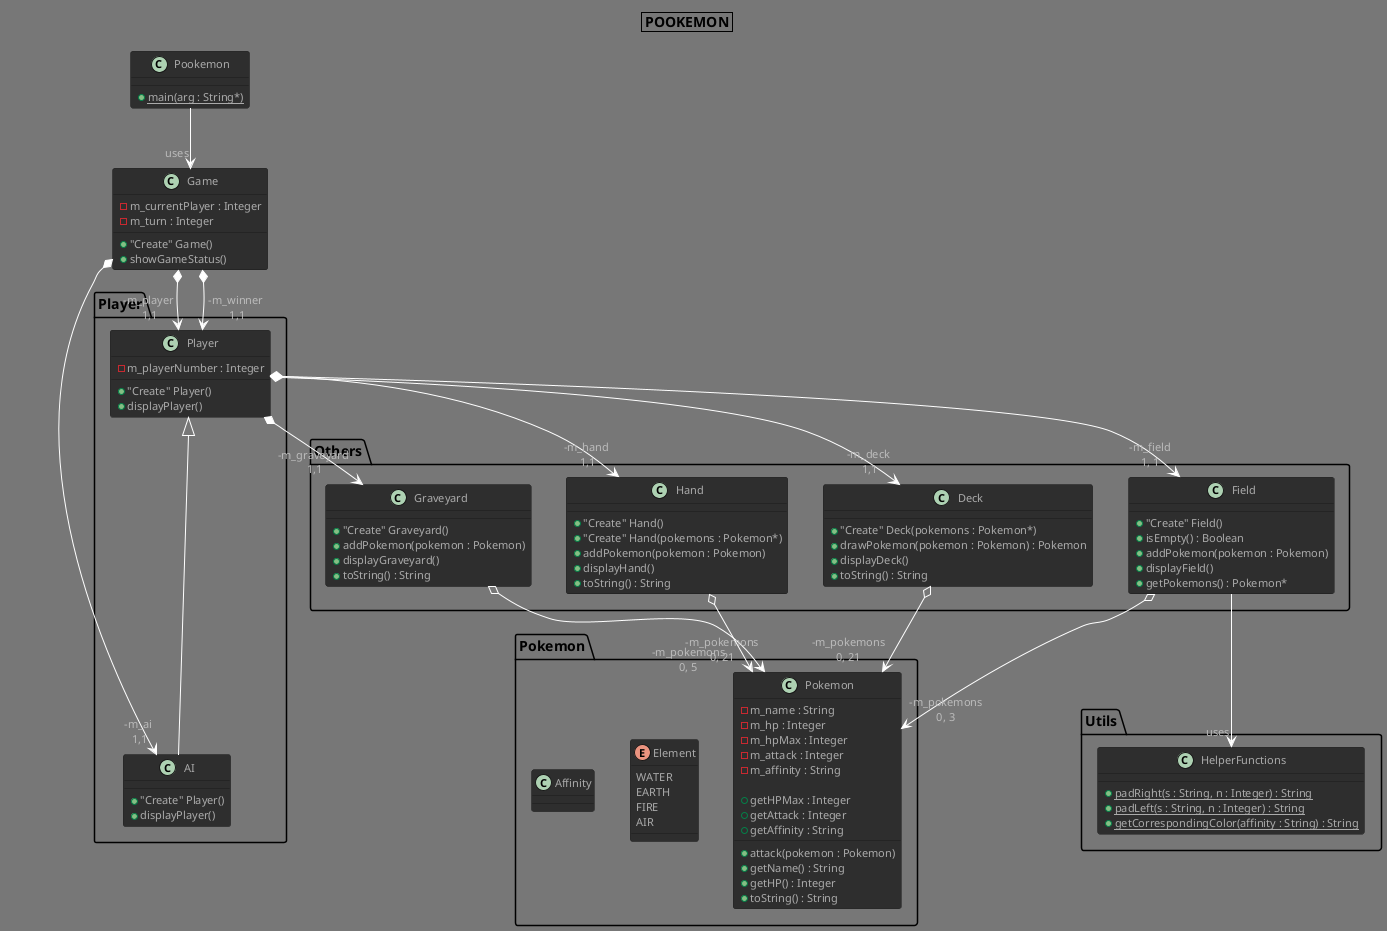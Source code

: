 @startuml POOKEMON
!theme reddress-darkgreen
title | POOKEMON |
top to bottom direction

package Others
{
    class Deck 
    {
        + "Create" Deck(pokemons : Pokemon*)
        + drawPokemon(pokemon : Pokemon) : Pokemon
        + displayDeck()
        + toString() : String
    }

    class Field 
    {
        + "Create" Field()
        + isEmpty() : Boolean
        + addPokemon(pokemon : Pokemon)
        + displayField()  
        + getPokemons() : Pokemon*
    }

    class Graveyard
    {
        + "Create" Graveyard()
        + addPokemon(pokemon : Pokemon)
        + displayGraveyard()
        + toString() : String
    }

    class Hand
    {
        + "Create" Hand()
        + "Create" Hand(pokemons : Pokemon*)
        + addPokemon(pokemon : Pokemon)
        + displayHand()
        + toString() : String
    }

}

' Agrégations
Deck o--> "-m_pokemons\n0, 21" Pokemon.Pokemon
Field o--> "-m_pokemons\n0, 3" Pokemon.Pokemon
Graveyard o--> "-m_pokemons\n0, 21" Pokemon.Pokemon
Hand o--> "-m_pokemons\n0, 5" Pokemon.Pokemon

package Player
{
    class Player
    {
        - m_playerNumber : Integer
        + "Create" Player()
        + displayPlayer()
    }

    class AI 
    {
        + "Create" Player()
        + displayPlayer()
    }
}

Player.Player *--> "-m_field\n1, 1" Others.Field
Player.Player *--> "-m_graveyard\n 1,1" Others.Graveyard
Player.Player *--> "-m_deck\n 1,1" Others.Deck
Player.Player *--> "-m_hand\n 1,1" Others.Hand

AI --up-|> Player.Player

package Pokemon 
{
    class Pokemon
    {
       - m_name : String
       - m_hp : Integer
       - m_hpMax : Integer
       - m_attack : Integer
       - m_affinity : String

       + attack(pokemon : Pokemon) 
       + getName() : String
       + getHP() : Integer
       + getHPMax : Integer
       + getAttack : Integer
       + getAffinity : String

       + toString() : String
    }

    enum Element
    {
        WATER
        EARTH 
        FIRE
        AIR
    }

    class Affinity
    {

    }
}

package Utils
{
    class HelperFunctions
    {
        +{static}padRight(s : String, n : Integer) : String
        +{static}padLeft(s : String, n : Integer) : String
        +{static}getCorrespondingColor(affinity : String) : String
    }
}

class Game
{
    - m_currentPlayer : Integer
    - m_turn : Integer

    + "Create" Game()
    + showGameStatus()
}

Game *--> "-m_player\n 1,1" Player.Player
Game *--> "-m_ai\n 1,1" Player.AI
Game *--> "-m_winner\n 1,1" Player.Player

class Pookemon 
{
    +{static}main(arg : String*)
}

Pookemon --> "uses" Game
Field --> "uses" Utils.HelperFunctions

@enduml